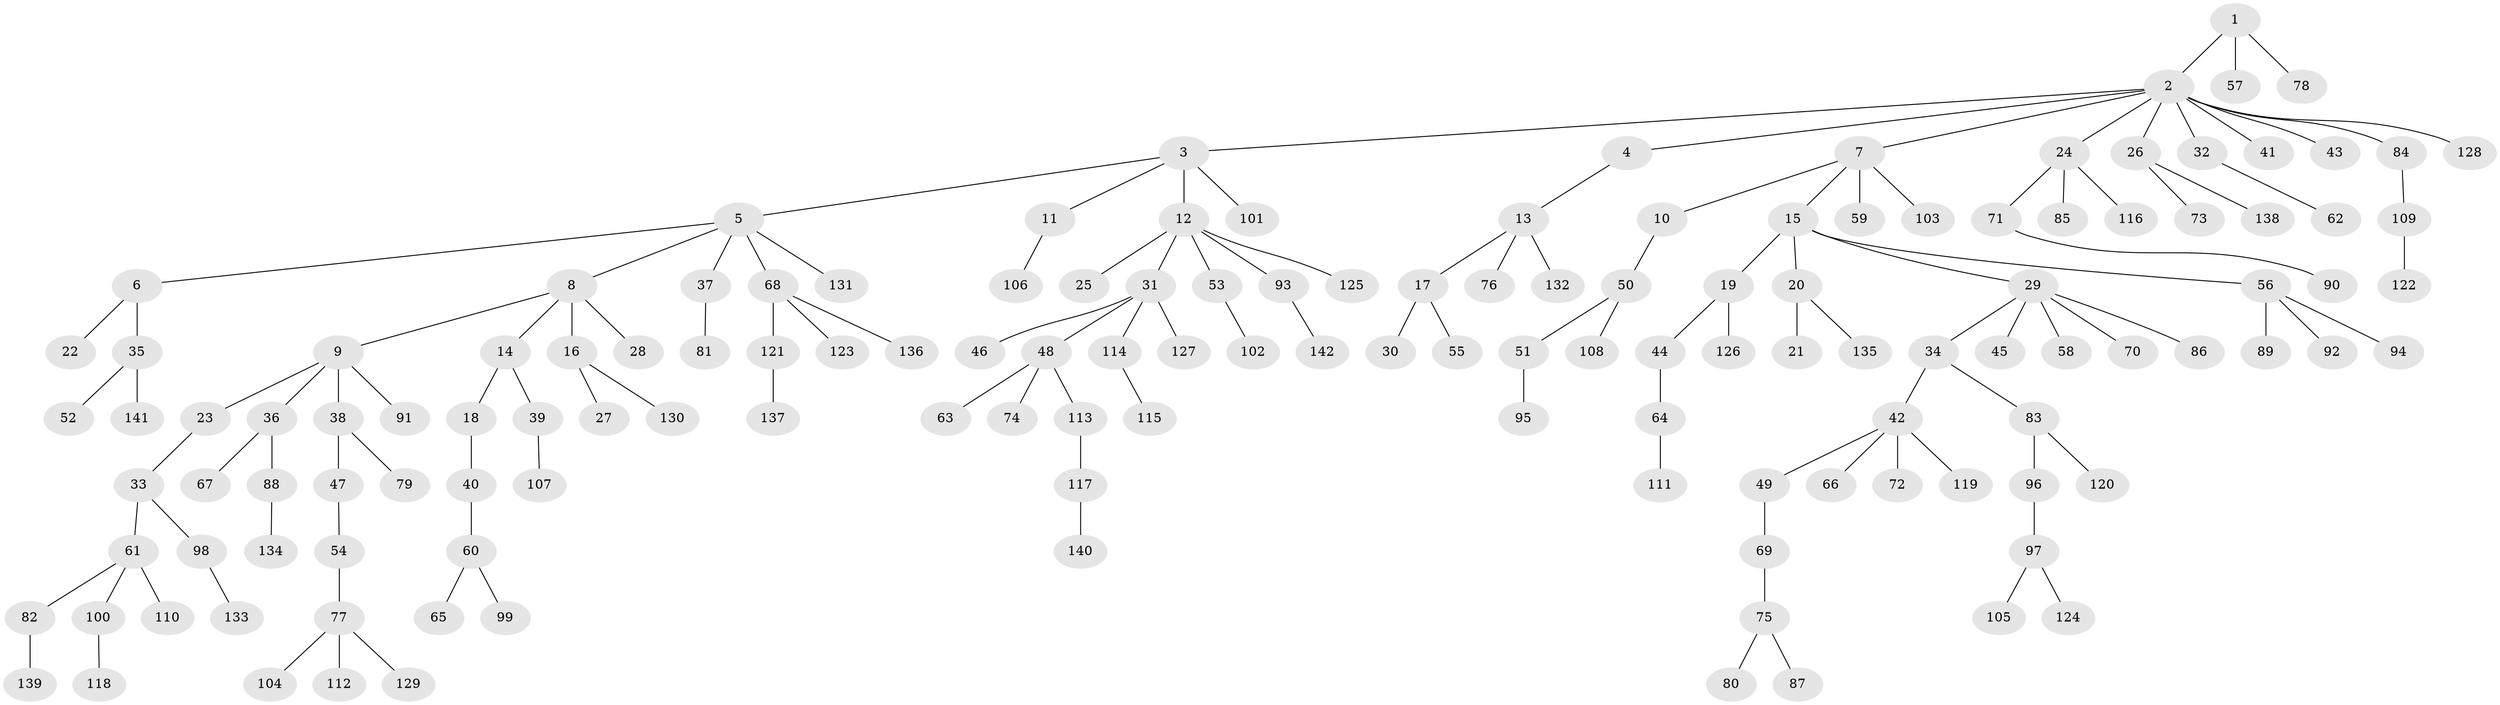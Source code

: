 // Generated by graph-tools (version 1.1) at 2025/52/03/09/25 04:52:53]
// undirected, 142 vertices, 141 edges
graph export_dot {
graph [start="1"]
  node [color=gray90,style=filled];
  1;
  2;
  3;
  4;
  5;
  6;
  7;
  8;
  9;
  10;
  11;
  12;
  13;
  14;
  15;
  16;
  17;
  18;
  19;
  20;
  21;
  22;
  23;
  24;
  25;
  26;
  27;
  28;
  29;
  30;
  31;
  32;
  33;
  34;
  35;
  36;
  37;
  38;
  39;
  40;
  41;
  42;
  43;
  44;
  45;
  46;
  47;
  48;
  49;
  50;
  51;
  52;
  53;
  54;
  55;
  56;
  57;
  58;
  59;
  60;
  61;
  62;
  63;
  64;
  65;
  66;
  67;
  68;
  69;
  70;
  71;
  72;
  73;
  74;
  75;
  76;
  77;
  78;
  79;
  80;
  81;
  82;
  83;
  84;
  85;
  86;
  87;
  88;
  89;
  90;
  91;
  92;
  93;
  94;
  95;
  96;
  97;
  98;
  99;
  100;
  101;
  102;
  103;
  104;
  105;
  106;
  107;
  108;
  109;
  110;
  111;
  112;
  113;
  114;
  115;
  116;
  117;
  118;
  119;
  120;
  121;
  122;
  123;
  124;
  125;
  126;
  127;
  128;
  129;
  130;
  131;
  132;
  133;
  134;
  135;
  136;
  137;
  138;
  139;
  140;
  141;
  142;
  1 -- 2;
  1 -- 57;
  1 -- 78;
  2 -- 3;
  2 -- 4;
  2 -- 7;
  2 -- 24;
  2 -- 26;
  2 -- 32;
  2 -- 41;
  2 -- 43;
  2 -- 84;
  2 -- 128;
  3 -- 5;
  3 -- 11;
  3 -- 12;
  3 -- 101;
  4 -- 13;
  5 -- 6;
  5 -- 8;
  5 -- 37;
  5 -- 68;
  5 -- 131;
  6 -- 22;
  6 -- 35;
  7 -- 10;
  7 -- 15;
  7 -- 59;
  7 -- 103;
  8 -- 9;
  8 -- 14;
  8 -- 16;
  8 -- 28;
  9 -- 23;
  9 -- 36;
  9 -- 38;
  9 -- 91;
  10 -- 50;
  11 -- 106;
  12 -- 25;
  12 -- 31;
  12 -- 53;
  12 -- 93;
  12 -- 125;
  13 -- 17;
  13 -- 76;
  13 -- 132;
  14 -- 18;
  14 -- 39;
  15 -- 19;
  15 -- 20;
  15 -- 29;
  15 -- 56;
  16 -- 27;
  16 -- 130;
  17 -- 30;
  17 -- 55;
  18 -- 40;
  19 -- 44;
  19 -- 126;
  20 -- 21;
  20 -- 135;
  23 -- 33;
  24 -- 71;
  24 -- 85;
  24 -- 116;
  26 -- 73;
  26 -- 138;
  29 -- 34;
  29 -- 45;
  29 -- 58;
  29 -- 70;
  29 -- 86;
  31 -- 46;
  31 -- 48;
  31 -- 114;
  31 -- 127;
  32 -- 62;
  33 -- 61;
  33 -- 98;
  34 -- 42;
  34 -- 83;
  35 -- 52;
  35 -- 141;
  36 -- 67;
  36 -- 88;
  37 -- 81;
  38 -- 47;
  38 -- 79;
  39 -- 107;
  40 -- 60;
  42 -- 49;
  42 -- 66;
  42 -- 72;
  42 -- 119;
  44 -- 64;
  47 -- 54;
  48 -- 63;
  48 -- 74;
  48 -- 113;
  49 -- 69;
  50 -- 51;
  50 -- 108;
  51 -- 95;
  53 -- 102;
  54 -- 77;
  56 -- 89;
  56 -- 92;
  56 -- 94;
  60 -- 65;
  60 -- 99;
  61 -- 82;
  61 -- 100;
  61 -- 110;
  64 -- 111;
  68 -- 121;
  68 -- 123;
  68 -- 136;
  69 -- 75;
  71 -- 90;
  75 -- 80;
  75 -- 87;
  77 -- 104;
  77 -- 112;
  77 -- 129;
  82 -- 139;
  83 -- 96;
  83 -- 120;
  84 -- 109;
  88 -- 134;
  93 -- 142;
  96 -- 97;
  97 -- 105;
  97 -- 124;
  98 -- 133;
  100 -- 118;
  109 -- 122;
  113 -- 117;
  114 -- 115;
  117 -- 140;
  121 -- 137;
}
